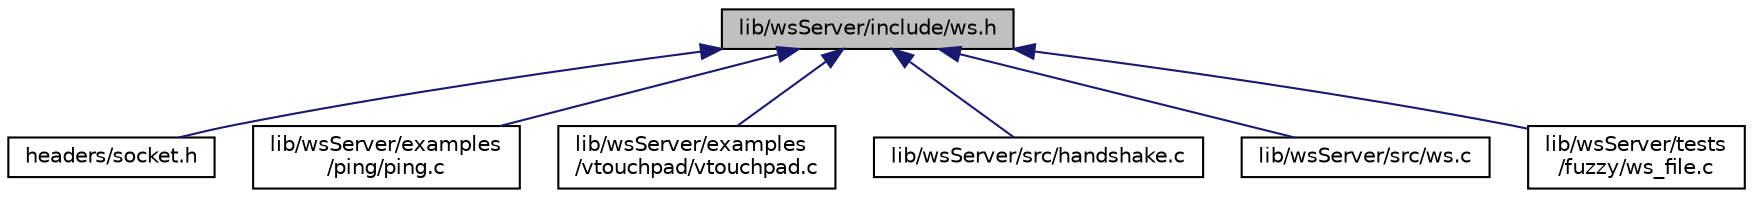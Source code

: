 digraph "lib/wsServer/include/ws.h"
{
 // LATEX_PDF_SIZE
  edge [fontname="Helvetica",fontsize="10",labelfontname="Helvetica",labelfontsize="10"];
  node [fontname="Helvetica",fontsize="10",shape=record];
  Node1 [label="lib/wsServer/include/ws.h",height=0.2,width=0.4,color="black", fillcolor="grey75", style="filled", fontcolor="black",tooltip="wsServer constants and functions."];
  Node1 -> Node2 [dir="back",color="midnightblue",fontsize="10",style="solid",fontname="Helvetica"];
  Node2 [label="headers/socket.h",height=0.2,width=0.4,color="black", fillcolor="white", style="filled",URL="$socket_8h.html",tooltip="Fichier contenant les fonctions concernant les différents événements de communication entre le serveu..."];
  Node1 -> Node3 [dir="back",color="midnightblue",fontsize="10",style="solid",fontname="Helvetica"];
  Node3 [label="lib/wsServer/examples\l/ping/ping.c",height=0.2,width=0.4,color="black", fillcolor="white", style="filled",URL="$ping_8c.html",tooltip="Main file."];
  Node1 -> Node4 [dir="back",color="midnightblue",fontsize="10",style="solid",fontname="Helvetica"];
  Node4 [label="lib/wsServer/examples\l/vtouchpad/vtouchpad.c",height=0.2,width=0.4,color="black", fillcolor="white", style="filled",URL="$vtouchpad_8c.html",tooltip="Main file."];
  Node1 -> Node5 [dir="back",color="midnightblue",fontsize="10",style="solid",fontname="Helvetica"];
  Node5 [label="lib/wsServer/src/handshake.c",height=0.2,width=0.4,color="black", fillcolor="white", style="filled",URL="$handshake_8c.html",tooltip="Handshake routines."];
  Node1 -> Node6 [dir="back",color="midnightblue",fontsize="10",style="solid",fontname="Helvetica"];
  Node6 [label="lib/wsServer/src/ws.c",height=0.2,width=0.4,color="black", fillcolor="white", style="filled",URL="$ws_8c.html",tooltip="wsServer main routines."];
  Node1 -> Node7 [dir="back",color="midnightblue",fontsize="10",style="solid",fontname="Helvetica"];
  Node7 [label="lib/wsServer/tests\l/fuzzy/ws_file.c",height=0.2,width=0.4,color="black", fillcolor="white", style="filled",URL="$ws__file_8c.html",tooltip="Read a given stream of frames from a file and parse them."];
}
